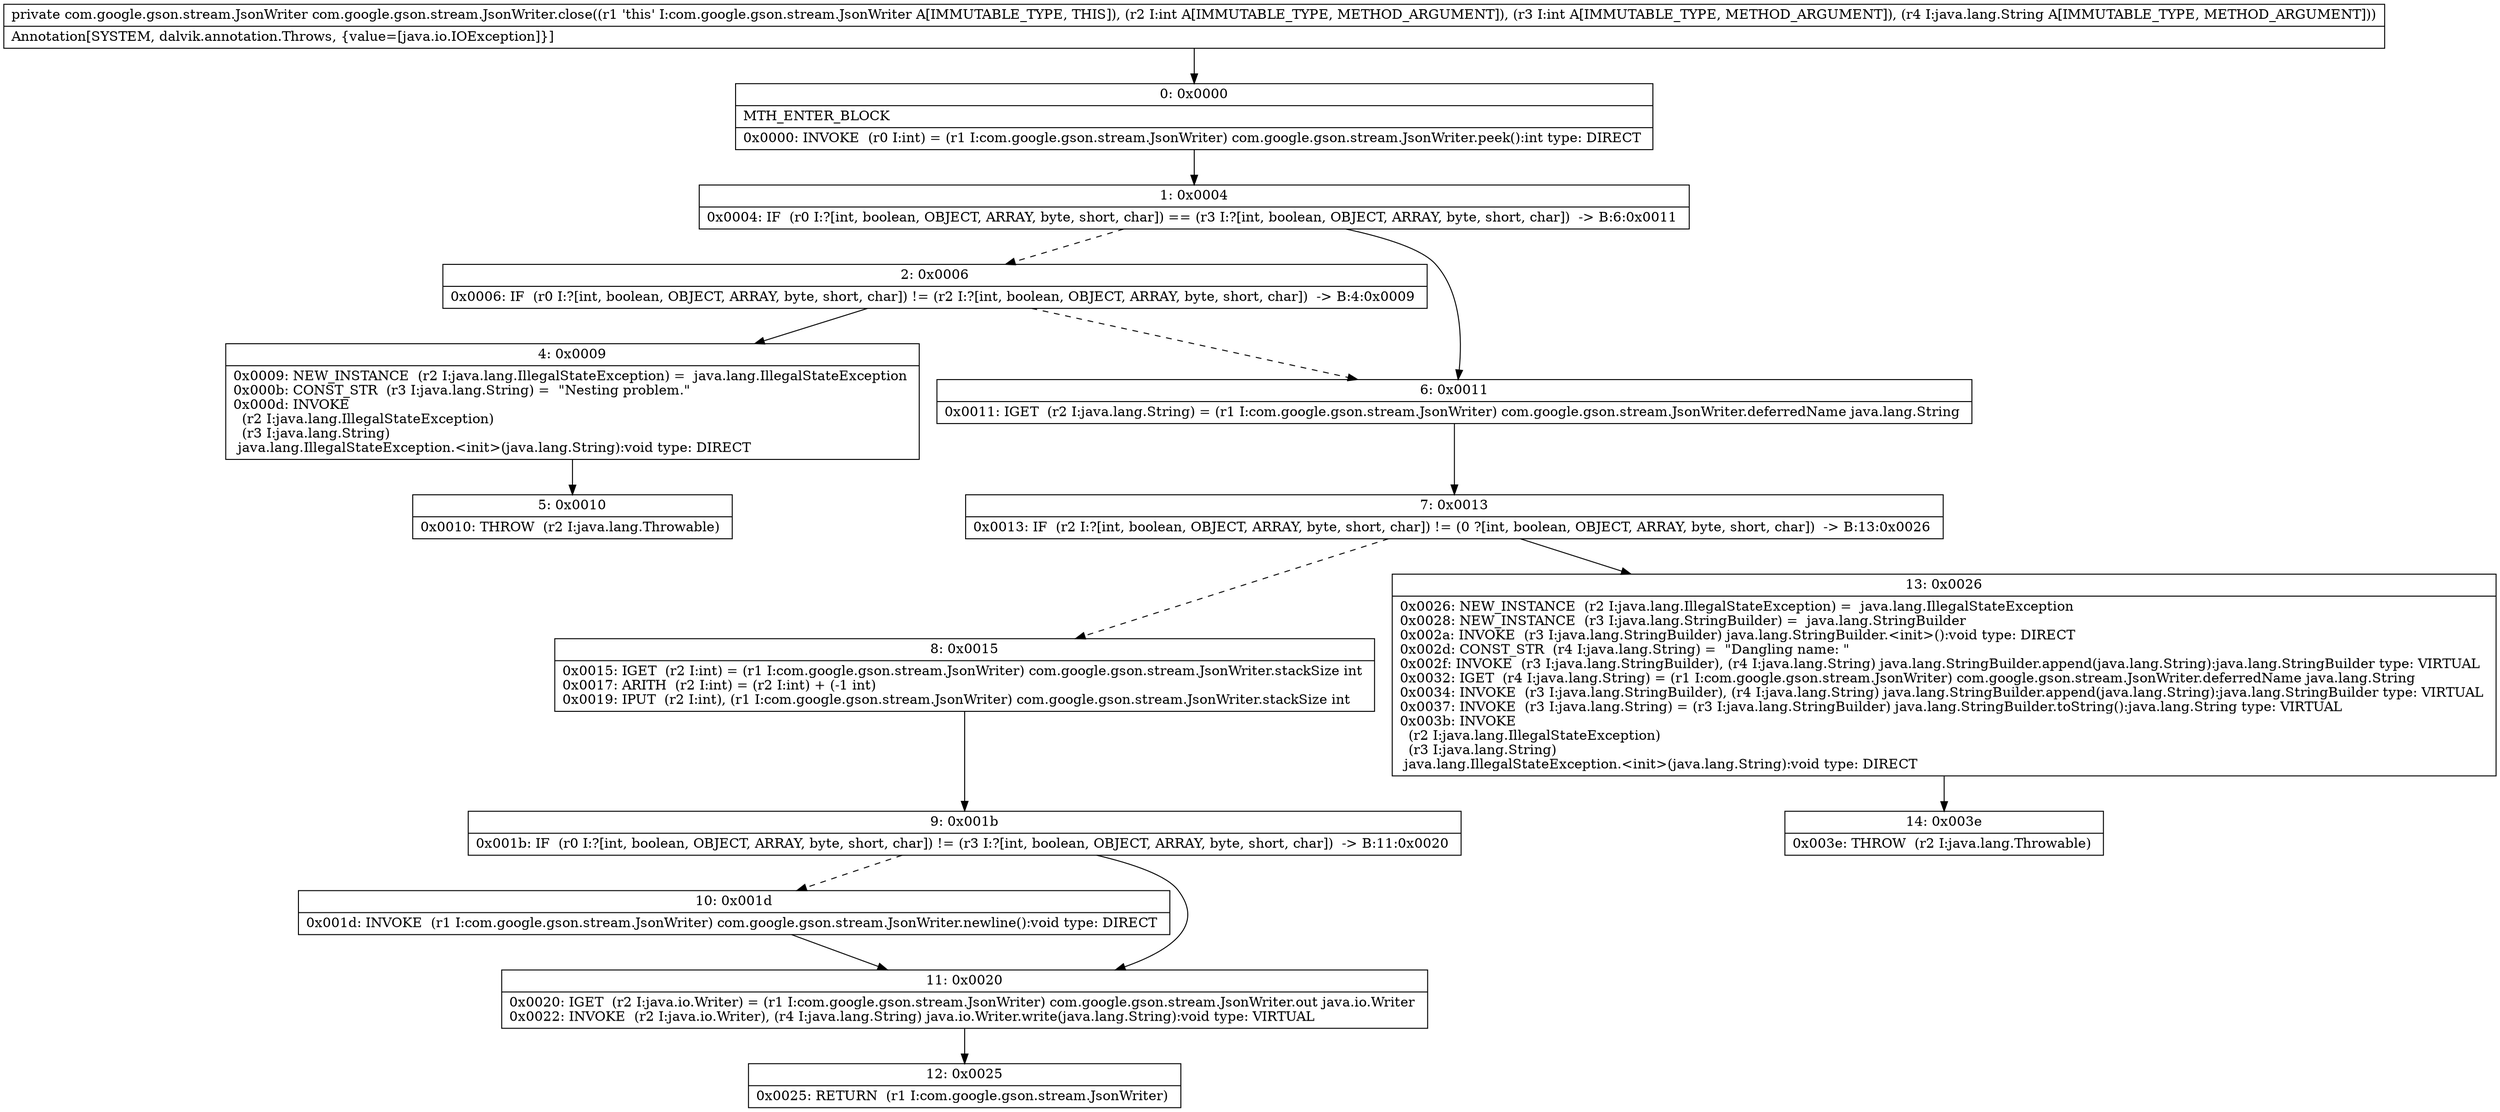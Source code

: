 digraph "CFG forcom.google.gson.stream.JsonWriter.close(IILjava\/lang\/String;)Lcom\/google\/gson\/stream\/JsonWriter;" {
Node_0 [shape=record,label="{0\:\ 0x0000|MTH_ENTER_BLOCK\l|0x0000: INVOKE  (r0 I:int) = (r1 I:com.google.gson.stream.JsonWriter) com.google.gson.stream.JsonWriter.peek():int type: DIRECT \l}"];
Node_1 [shape=record,label="{1\:\ 0x0004|0x0004: IF  (r0 I:?[int, boolean, OBJECT, ARRAY, byte, short, char]) == (r3 I:?[int, boolean, OBJECT, ARRAY, byte, short, char])  \-\> B:6:0x0011 \l}"];
Node_2 [shape=record,label="{2\:\ 0x0006|0x0006: IF  (r0 I:?[int, boolean, OBJECT, ARRAY, byte, short, char]) != (r2 I:?[int, boolean, OBJECT, ARRAY, byte, short, char])  \-\> B:4:0x0009 \l}"];
Node_4 [shape=record,label="{4\:\ 0x0009|0x0009: NEW_INSTANCE  (r2 I:java.lang.IllegalStateException) =  java.lang.IllegalStateException \l0x000b: CONST_STR  (r3 I:java.lang.String) =  \"Nesting problem.\" \l0x000d: INVOKE  \l  (r2 I:java.lang.IllegalStateException)\l  (r3 I:java.lang.String)\l java.lang.IllegalStateException.\<init\>(java.lang.String):void type: DIRECT \l}"];
Node_5 [shape=record,label="{5\:\ 0x0010|0x0010: THROW  (r2 I:java.lang.Throwable) \l}"];
Node_6 [shape=record,label="{6\:\ 0x0011|0x0011: IGET  (r2 I:java.lang.String) = (r1 I:com.google.gson.stream.JsonWriter) com.google.gson.stream.JsonWriter.deferredName java.lang.String \l}"];
Node_7 [shape=record,label="{7\:\ 0x0013|0x0013: IF  (r2 I:?[int, boolean, OBJECT, ARRAY, byte, short, char]) != (0 ?[int, boolean, OBJECT, ARRAY, byte, short, char])  \-\> B:13:0x0026 \l}"];
Node_8 [shape=record,label="{8\:\ 0x0015|0x0015: IGET  (r2 I:int) = (r1 I:com.google.gson.stream.JsonWriter) com.google.gson.stream.JsonWriter.stackSize int \l0x0017: ARITH  (r2 I:int) = (r2 I:int) + (\-1 int) \l0x0019: IPUT  (r2 I:int), (r1 I:com.google.gson.stream.JsonWriter) com.google.gson.stream.JsonWriter.stackSize int \l}"];
Node_9 [shape=record,label="{9\:\ 0x001b|0x001b: IF  (r0 I:?[int, boolean, OBJECT, ARRAY, byte, short, char]) != (r3 I:?[int, boolean, OBJECT, ARRAY, byte, short, char])  \-\> B:11:0x0020 \l}"];
Node_10 [shape=record,label="{10\:\ 0x001d|0x001d: INVOKE  (r1 I:com.google.gson.stream.JsonWriter) com.google.gson.stream.JsonWriter.newline():void type: DIRECT \l}"];
Node_11 [shape=record,label="{11\:\ 0x0020|0x0020: IGET  (r2 I:java.io.Writer) = (r1 I:com.google.gson.stream.JsonWriter) com.google.gson.stream.JsonWriter.out java.io.Writer \l0x0022: INVOKE  (r2 I:java.io.Writer), (r4 I:java.lang.String) java.io.Writer.write(java.lang.String):void type: VIRTUAL \l}"];
Node_12 [shape=record,label="{12\:\ 0x0025|0x0025: RETURN  (r1 I:com.google.gson.stream.JsonWriter) \l}"];
Node_13 [shape=record,label="{13\:\ 0x0026|0x0026: NEW_INSTANCE  (r2 I:java.lang.IllegalStateException) =  java.lang.IllegalStateException \l0x0028: NEW_INSTANCE  (r3 I:java.lang.StringBuilder) =  java.lang.StringBuilder \l0x002a: INVOKE  (r3 I:java.lang.StringBuilder) java.lang.StringBuilder.\<init\>():void type: DIRECT \l0x002d: CONST_STR  (r4 I:java.lang.String) =  \"Dangling name: \" \l0x002f: INVOKE  (r3 I:java.lang.StringBuilder), (r4 I:java.lang.String) java.lang.StringBuilder.append(java.lang.String):java.lang.StringBuilder type: VIRTUAL \l0x0032: IGET  (r4 I:java.lang.String) = (r1 I:com.google.gson.stream.JsonWriter) com.google.gson.stream.JsonWriter.deferredName java.lang.String \l0x0034: INVOKE  (r3 I:java.lang.StringBuilder), (r4 I:java.lang.String) java.lang.StringBuilder.append(java.lang.String):java.lang.StringBuilder type: VIRTUAL \l0x0037: INVOKE  (r3 I:java.lang.String) = (r3 I:java.lang.StringBuilder) java.lang.StringBuilder.toString():java.lang.String type: VIRTUAL \l0x003b: INVOKE  \l  (r2 I:java.lang.IllegalStateException)\l  (r3 I:java.lang.String)\l java.lang.IllegalStateException.\<init\>(java.lang.String):void type: DIRECT \l}"];
Node_14 [shape=record,label="{14\:\ 0x003e|0x003e: THROW  (r2 I:java.lang.Throwable) \l}"];
MethodNode[shape=record,label="{private com.google.gson.stream.JsonWriter com.google.gson.stream.JsonWriter.close((r1 'this' I:com.google.gson.stream.JsonWriter A[IMMUTABLE_TYPE, THIS]), (r2 I:int A[IMMUTABLE_TYPE, METHOD_ARGUMENT]), (r3 I:int A[IMMUTABLE_TYPE, METHOD_ARGUMENT]), (r4 I:java.lang.String A[IMMUTABLE_TYPE, METHOD_ARGUMENT]))  | Annotation[SYSTEM, dalvik.annotation.Throws, \{value=[java.io.IOException]\}]\l}"];
MethodNode -> Node_0;
Node_0 -> Node_1;
Node_1 -> Node_2[style=dashed];
Node_1 -> Node_6;
Node_2 -> Node_4;
Node_2 -> Node_6[style=dashed];
Node_4 -> Node_5;
Node_6 -> Node_7;
Node_7 -> Node_8[style=dashed];
Node_7 -> Node_13;
Node_8 -> Node_9;
Node_9 -> Node_10[style=dashed];
Node_9 -> Node_11;
Node_10 -> Node_11;
Node_11 -> Node_12;
Node_13 -> Node_14;
}

